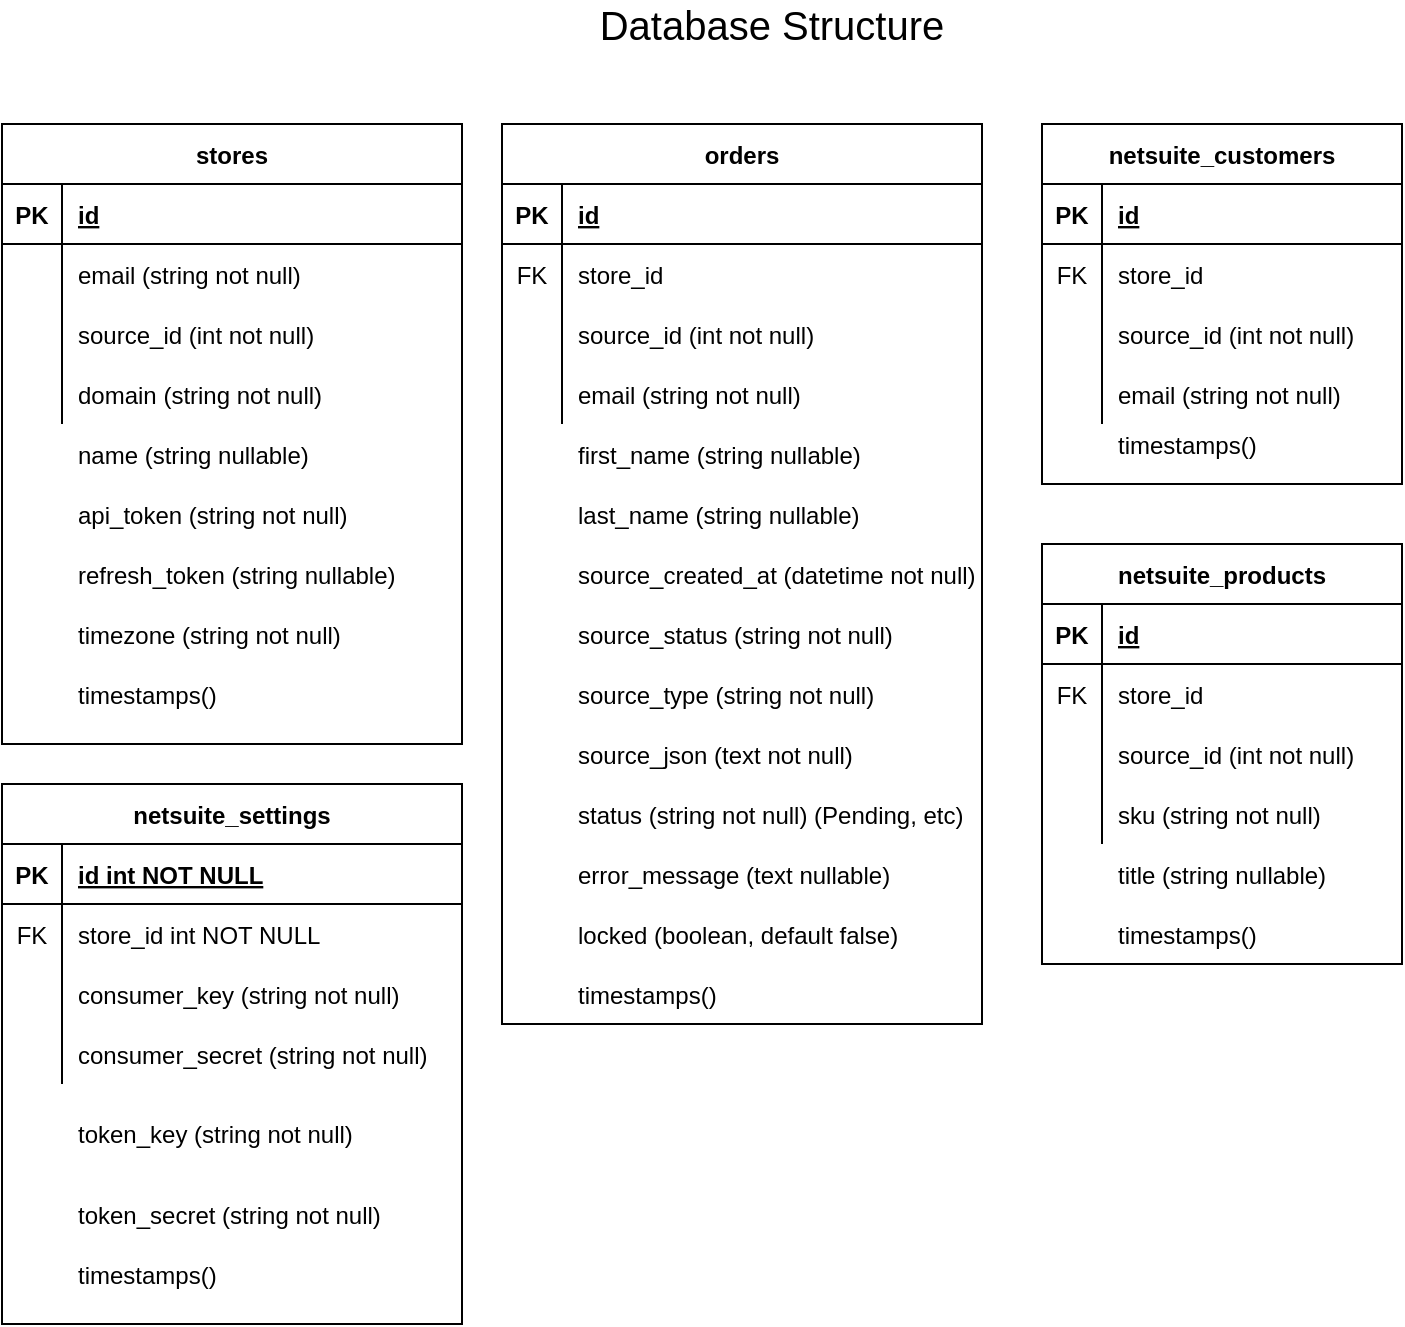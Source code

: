 <mxfile version="14.2.9" type="github">
  <diagram id="C5RBs43oDa-KdzZeNtuy" name="Page-1">
    <mxGraphModel dx="1248" dy="677" grid="1" gridSize="10" guides="1" tooltips="1" connect="1" arrows="1" fold="1" page="1" pageScale="1" pageWidth="827" pageHeight="1169" math="0" shadow="0">
      <root>
        <mxCell id="WIyWlLk6GJQsqaUBKTNV-0" />
        <mxCell id="WIyWlLk6GJQsqaUBKTNV-1" parent="WIyWlLk6GJQsqaUBKTNV-0" />
        <mxCell id="h7nihn6WO1isqRiPxD3q-4" value="stores" style="shape=table;startSize=30;container=1;collapsible=1;childLayout=tableLayout;fixedRows=1;rowLines=0;fontStyle=1;align=center;resizeLast=1;" vertex="1" parent="WIyWlLk6GJQsqaUBKTNV-1">
          <mxGeometry x="30" y="80" width="230" height="310" as="geometry" />
        </mxCell>
        <mxCell id="h7nihn6WO1isqRiPxD3q-5" value="" style="shape=partialRectangle;collapsible=0;dropTarget=0;pointerEvents=0;fillColor=none;top=0;left=0;bottom=1;right=0;points=[[0,0.5],[1,0.5]];portConstraint=eastwest;" vertex="1" parent="h7nihn6WO1isqRiPxD3q-4">
          <mxGeometry y="30" width="230" height="30" as="geometry" />
        </mxCell>
        <mxCell id="h7nihn6WO1isqRiPxD3q-6" value="PK" style="shape=partialRectangle;connectable=0;fillColor=none;top=0;left=0;bottom=0;right=0;fontStyle=1;overflow=hidden;" vertex="1" parent="h7nihn6WO1isqRiPxD3q-5">
          <mxGeometry width="30" height="30" as="geometry" />
        </mxCell>
        <mxCell id="h7nihn6WO1isqRiPxD3q-7" value="id" style="shape=partialRectangle;connectable=0;fillColor=none;top=0;left=0;bottom=0;right=0;align=left;spacingLeft=6;fontStyle=5;overflow=hidden;" vertex="1" parent="h7nihn6WO1isqRiPxD3q-5">
          <mxGeometry x="30" width="200" height="30" as="geometry" />
        </mxCell>
        <mxCell id="h7nihn6WO1isqRiPxD3q-8" value="" style="shape=partialRectangle;collapsible=0;dropTarget=0;pointerEvents=0;fillColor=none;top=0;left=0;bottom=0;right=0;points=[[0,0.5],[1,0.5]];portConstraint=eastwest;" vertex="1" parent="h7nihn6WO1isqRiPxD3q-4">
          <mxGeometry y="60" width="230" height="30" as="geometry" />
        </mxCell>
        <mxCell id="h7nihn6WO1isqRiPxD3q-9" value="" style="shape=partialRectangle;connectable=0;fillColor=none;top=0;left=0;bottom=0;right=0;editable=1;overflow=hidden;" vertex="1" parent="h7nihn6WO1isqRiPxD3q-8">
          <mxGeometry width="30" height="30" as="geometry" />
        </mxCell>
        <mxCell id="h7nihn6WO1isqRiPxD3q-10" value="email (string not null)" style="shape=partialRectangle;connectable=0;fillColor=none;top=0;left=0;bottom=0;right=0;align=left;spacingLeft=6;overflow=hidden;" vertex="1" parent="h7nihn6WO1isqRiPxD3q-8">
          <mxGeometry x="30" width="200" height="30" as="geometry" />
        </mxCell>
        <mxCell id="h7nihn6WO1isqRiPxD3q-11" value="" style="shape=partialRectangle;collapsible=0;dropTarget=0;pointerEvents=0;fillColor=none;top=0;left=0;bottom=0;right=0;points=[[0,0.5],[1,0.5]];portConstraint=eastwest;" vertex="1" parent="h7nihn6WO1isqRiPxD3q-4">
          <mxGeometry y="90" width="230" height="30" as="geometry" />
        </mxCell>
        <mxCell id="h7nihn6WO1isqRiPxD3q-12" value="" style="shape=partialRectangle;connectable=0;fillColor=none;top=0;left=0;bottom=0;right=0;editable=1;overflow=hidden;" vertex="1" parent="h7nihn6WO1isqRiPxD3q-11">
          <mxGeometry width="30" height="30" as="geometry" />
        </mxCell>
        <mxCell id="h7nihn6WO1isqRiPxD3q-13" value="source_id (int not null)" style="shape=partialRectangle;connectable=0;fillColor=none;top=0;left=0;bottom=0;right=0;align=left;spacingLeft=6;overflow=hidden;" vertex="1" parent="h7nihn6WO1isqRiPxD3q-11">
          <mxGeometry x="30" width="200" height="30" as="geometry" />
        </mxCell>
        <mxCell id="h7nihn6WO1isqRiPxD3q-14" value="" style="shape=partialRectangle;collapsible=0;dropTarget=0;pointerEvents=0;fillColor=none;top=0;left=0;bottom=0;right=0;points=[[0,0.5],[1,0.5]];portConstraint=eastwest;" vertex="1" parent="h7nihn6WO1isqRiPxD3q-4">
          <mxGeometry y="120" width="230" height="30" as="geometry" />
        </mxCell>
        <mxCell id="h7nihn6WO1isqRiPxD3q-15" value="" style="shape=partialRectangle;connectable=0;fillColor=none;top=0;left=0;bottom=0;right=0;editable=1;overflow=hidden;" vertex="1" parent="h7nihn6WO1isqRiPxD3q-14">
          <mxGeometry width="30" height="30" as="geometry" />
        </mxCell>
        <mxCell id="h7nihn6WO1isqRiPxD3q-16" value="domain (string not null)" style="shape=partialRectangle;connectable=0;fillColor=none;top=0;left=0;bottom=0;right=0;align=left;spacingLeft=6;overflow=hidden;" vertex="1" parent="h7nihn6WO1isqRiPxD3q-14">
          <mxGeometry x="30" width="200" height="30" as="geometry" />
        </mxCell>
        <mxCell id="h7nihn6WO1isqRiPxD3q-17" value="&lt;font style=&quot;font-size: 20px&quot;&gt;Database Structure&lt;/font&gt;" style="text;html=1;strokeColor=none;fillColor=none;align=center;verticalAlign=middle;whiteSpace=wrap;rounded=0;" vertex="1" parent="WIyWlLk6GJQsqaUBKTNV-1">
          <mxGeometry x="290" y="20" width="250" height="20" as="geometry" />
        </mxCell>
        <mxCell id="h7nihn6WO1isqRiPxD3q-18" value="name (string nullable)" style="shape=partialRectangle;connectable=0;fillColor=none;top=0;left=0;bottom=0;right=0;align=left;spacingLeft=6;overflow=hidden;" vertex="1" parent="WIyWlLk6GJQsqaUBKTNV-1">
          <mxGeometry x="60" y="230" width="180" height="30" as="geometry" />
        </mxCell>
        <mxCell id="h7nihn6WO1isqRiPxD3q-19" value="api_token (string not null)" style="shape=partialRectangle;connectable=0;fillColor=none;top=0;left=0;bottom=0;right=0;align=left;spacingLeft=6;overflow=hidden;" vertex="1" parent="WIyWlLk6GJQsqaUBKTNV-1">
          <mxGeometry x="60" y="260" width="180" height="30" as="geometry" />
        </mxCell>
        <mxCell id="h7nihn6WO1isqRiPxD3q-20" value="refresh_token (string nullable)" style="shape=partialRectangle;connectable=0;fillColor=none;top=0;left=0;bottom=0;right=0;align=left;spacingLeft=6;overflow=hidden;" vertex="1" parent="WIyWlLk6GJQsqaUBKTNV-1">
          <mxGeometry x="60" y="290" width="200" height="30" as="geometry" />
        </mxCell>
        <mxCell id="h7nihn6WO1isqRiPxD3q-21" value="timezone (string not null)" style="shape=partialRectangle;connectable=0;fillColor=none;top=0;left=0;bottom=0;right=0;align=left;spacingLeft=6;overflow=hidden;" vertex="1" parent="WIyWlLk6GJQsqaUBKTNV-1">
          <mxGeometry x="60" y="320" width="200" height="30" as="geometry" />
        </mxCell>
        <mxCell id="h7nihn6WO1isqRiPxD3q-22" value="timestamps()" style="shape=partialRectangle;connectable=0;fillColor=none;top=0;left=0;bottom=0;right=0;align=left;spacingLeft=6;overflow=hidden;" vertex="1" parent="WIyWlLk6GJQsqaUBKTNV-1">
          <mxGeometry x="60" y="350" width="200" height="30" as="geometry" />
        </mxCell>
        <mxCell id="h7nihn6WO1isqRiPxD3q-23" value="orders" style="shape=table;startSize=30;container=1;collapsible=1;childLayout=tableLayout;fixedRows=1;rowLines=0;fontStyle=1;align=center;resizeLast=1;" vertex="1" parent="WIyWlLk6GJQsqaUBKTNV-1">
          <mxGeometry x="280" y="80" width="240" height="450" as="geometry" />
        </mxCell>
        <mxCell id="h7nihn6WO1isqRiPxD3q-24" value="" style="shape=partialRectangle;collapsible=0;dropTarget=0;pointerEvents=0;fillColor=none;top=0;left=0;bottom=1;right=0;points=[[0,0.5],[1,0.5]];portConstraint=eastwest;" vertex="1" parent="h7nihn6WO1isqRiPxD3q-23">
          <mxGeometry y="30" width="240" height="30" as="geometry" />
        </mxCell>
        <mxCell id="h7nihn6WO1isqRiPxD3q-25" value="PK" style="shape=partialRectangle;connectable=0;fillColor=none;top=0;left=0;bottom=0;right=0;fontStyle=1;overflow=hidden;" vertex="1" parent="h7nihn6WO1isqRiPxD3q-24">
          <mxGeometry width="30" height="30" as="geometry" />
        </mxCell>
        <mxCell id="h7nihn6WO1isqRiPxD3q-26" value="id" style="shape=partialRectangle;connectable=0;fillColor=none;top=0;left=0;bottom=0;right=0;align=left;spacingLeft=6;fontStyle=5;overflow=hidden;" vertex="1" parent="h7nihn6WO1isqRiPxD3q-24">
          <mxGeometry x="30" width="210" height="30" as="geometry" />
        </mxCell>
        <mxCell id="h7nihn6WO1isqRiPxD3q-27" value="" style="shape=partialRectangle;collapsible=0;dropTarget=0;pointerEvents=0;fillColor=none;top=0;left=0;bottom=0;right=0;points=[[0,0.5],[1,0.5]];portConstraint=eastwest;" vertex="1" parent="h7nihn6WO1isqRiPxD3q-23">
          <mxGeometry y="60" width="240" height="30" as="geometry" />
        </mxCell>
        <mxCell id="h7nihn6WO1isqRiPxD3q-28" value="FK" style="shape=partialRectangle;connectable=0;fillColor=none;top=0;left=0;bottom=0;right=0;editable=1;overflow=hidden;" vertex="1" parent="h7nihn6WO1isqRiPxD3q-27">
          <mxGeometry width="30" height="30" as="geometry" />
        </mxCell>
        <mxCell id="h7nihn6WO1isqRiPxD3q-29" value="store_id" style="shape=partialRectangle;connectable=0;fillColor=none;top=0;left=0;bottom=0;right=0;align=left;spacingLeft=6;overflow=hidden;" vertex="1" parent="h7nihn6WO1isqRiPxD3q-27">
          <mxGeometry x="30" width="210" height="30" as="geometry" />
        </mxCell>
        <mxCell id="h7nihn6WO1isqRiPxD3q-30" value="" style="shape=partialRectangle;collapsible=0;dropTarget=0;pointerEvents=0;fillColor=none;top=0;left=0;bottom=0;right=0;points=[[0,0.5],[1,0.5]];portConstraint=eastwest;" vertex="1" parent="h7nihn6WO1isqRiPxD3q-23">
          <mxGeometry y="90" width="240" height="30" as="geometry" />
        </mxCell>
        <mxCell id="h7nihn6WO1isqRiPxD3q-31" value="" style="shape=partialRectangle;connectable=0;fillColor=none;top=0;left=0;bottom=0;right=0;editable=1;overflow=hidden;" vertex="1" parent="h7nihn6WO1isqRiPxD3q-30">
          <mxGeometry width="30" height="30" as="geometry" />
        </mxCell>
        <mxCell id="h7nihn6WO1isqRiPxD3q-32" value="source_id (int not null)" style="shape=partialRectangle;connectable=0;fillColor=none;top=0;left=0;bottom=0;right=0;align=left;spacingLeft=6;overflow=hidden;" vertex="1" parent="h7nihn6WO1isqRiPxD3q-30">
          <mxGeometry x="30" width="210" height="30" as="geometry" />
        </mxCell>
        <mxCell id="h7nihn6WO1isqRiPxD3q-33" value="" style="shape=partialRectangle;collapsible=0;dropTarget=0;pointerEvents=0;fillColor=none;top=0;left=0;bottom=0;right=0;points=[[0,0.5],[1,0.5]];portConstraint=eastwest;" vertex="1" parent="h7nihn6WO1isqRiPxD3q-23">
          <mxGeometry y="120" width="240" height="30" as="geometry" />
        </mxCell>
        <mxCell id="h7nihn6WO1isqRiPxD3q-34" value="" style="shape=partialRectangle;connectable=0;fillColor=none;top=0;left=0;bottom=0;right=0;editable=1;overflow=hidden;" vertex="1" parent="h7nihn6WO1isqRiPxD3q-33">
          <mxGeometry width="30" height="30" as="geometry" />
        </mxCell>
        <mxCell id="h7nihn6WO1isqRiPxD3q-35" value="email (string not null)" style="shape=partialRectangle;connectable=0;fillColor=none;top=0;left=0;bottom=0;right=0;align=left;spacingLeft=6;overflow=hidden;" vertex="1" parent="h7nihn6WO1isqRiPxD3q-33">
          <mxGeometry x="30" width="210" height="30" as="geometry" />
        </mxCell>
        <mxCell id="h7nihn6WO1isqRiPxD3q-46" value="first_name (string nullable)" style="shape=partialRectangle;connectable=0;fillColor=none;top=0;left=0;bottom=0;right=0;align=left;spacingLeft=6;overflow=hidden;" vertex="1" parent="WIyWlLk6GJQsqaUBKTNV-1">
          <mxGeometry x="310" y="230" width="210" height="30" as="geometry" />
        </mxCell>
        <mxCell id="h7nihn6WO1isqRiPxD3q-47" value="last_name (string nullable)" style="shape=partialRectangle;connectable=0;fillColor=none;top=0;left=0;bottom=0;right=0;align=left;spacingLeft=6;overflow=hidden;" vertex="1" parent="WIyWlLk6GJQsqaUBKTNV-1">
          <mxGeometry x="310" y="260" width="210" height="30" as="geometry" />
        </mxCell>
        <mxCell id="h7nihn6WO1isqRiPxD3q-48" value="source_created_at (datetime not null)" style="shape=partialRectangle;connectable=0;fillColor=none;top=0;left=0;bottom=0;right=0;align=left;spacingLeft=6;overflow=hidden;" vertex="1" parent="WIyWlLk6GJQsqaUBKTNV-1">
          <mxGeometry x="310" y="290" width="210" height="30" as="geometry" />
        </mxCell>
        <mxCell id="h7nihn6WO1isqRiPxD3q-49" value="source_type (string not null)" style="shape=partialRectangle;connectable=0;fillColor=none;top=0;left=0;bottom=0;right=0;align=left;spacingLeft=6;overflow=hidden;" vertex="1" parent="WIyWlLk6GJQsqaUBKTNV-1">
          <mxGeometry x="310" y="350" width="210" height="30" as="geometry" />
        </mxCell>
        <mxCell id="h7nihn6WO1isqRiPxD3q-50" value="source_json (text not null)" style="shape=partialRectangle;connectable=0;fillColor=none;top=0;left=0;bottom=0;right=0;align=left;spacingLeft=6;overflow=hidden;" vertex="1" parent="WIyWlLk6GJQsqaUBKTNV-1">
          <mxGeometry x="310" y="380" width="210" height="30" as="geometry" />
        </mxCell>
        <mxCell id="h7nihn6WO1isqRiPxD3q-51" value="status (string not null) (Pending, etc)" style="shape=partialRectangle;connectable=0;fillColor=none;top=0;left=0;bottom=0;right=0;align=left;spacingLeft=6;overflow=hidden;" vertex="1" parent="WIyWlLk6GJQsqaUBKTNV-1">
          <mxGeometry x="310" y="410" width="210" height="30" as="geometry" />
        </mxCell>
        <mxCell id="h7nihn6WO1isqRiPxD3q-53" value="error_message (text nullable)" style="shape=partialRectangle;connectable=0;fillColor=none;top=0;left=0;bottom=0;right=0;align=left;spacingLeft=6;overflow=hidden;" vertex="1" parent="WIyWlLk6GJQsqaUBKTNV-1">
          <mxGeometry x="310" y="440" width="210" height="30" as="geometry" />
        </mxCell>
        <mxCell id="h7nihn6WO1isqRiPxD3q-54" value="locked (boolean, default false)" style="shape=partialRectangle;connectable=0;fillColor=none;top=0;left=0;bottom=0;right=0;align=left;spacingLeft=6;overflow=hidden;" vertex="1" parent="WIyWlLk6GJQsqaUBKTNV-1">
          <mxGeometry x="310" y="470" width="210" height="30" as="geometry" />
        </mxCell>
        <mxCell id="h7nihn6WO1isqRiPxD3q-55" value="netsuite_customers" style="shape=table;startSize=30;container=1;collapsible=1;childLayout=tableLayout;fixedRows=1;rowLines=0;fontStyle=1;align=center;resizeLast=1;" vertex="1" parent="WIyWlLk6GJQsqaUBKTNV-1">
          <mxGeometry x="550" y="80" width="180" height="180" as="geometry" />
        </mxCell>
        <mxCell id="h7nihn6WO1isqRiPxD3q-56" value="" style="shape=partialRectangle;collapsible=0;dropTarget=0;pointerEvents=0;fillColor=none;top=0;left=0;bottom=1;right=0;points=[[0,0.5],[1,0.5]];portConstraint=eastwest;" vertex="1" parent="h7nihn6WO1isqRiPxD3q-55">
          <mxGeometry y="30" width="180" height="30" as="geometry" />
        </mxCell>
        <mxCell id="h7nihn6WO1isqRiPxD3q-57" value="PK" style="shape=partialRectangle;connectable=0;fillColor=none;top=0;left=0;bottom=0;right=0;fontStyle=1;overflow=hidden;" vertex="1" parent="h7nihn6WO1isqRiPxD3q-56">
          <mxGeometry width="30" height="30" as="geometry" />
        </mxCell>
        <mxCell id="h7nihn6WO1isqRiPxD3q-58" value="id" style="shape=partialRectangle;connectable=0;fillColor=none;top=0;left=0;bottom=0;right=0;align=left;spacingLeft=6;fontStyle=5;overflow=hidden;" vertex="1" parent="h7nihn6WO1isqRiPxD3q-56">
          <mxGeometry x="30" width="150" height="30" as="geometry" />
        </mxCell>
        <mxCell id="h7nihn6WO1isqRiPxD3q-59" value="" style="shape=partialRectangle;collapsible=0;dropTarget=0;pointerEvents=0;fillColor=none;top=0;left=0;bottom=0;right=0;points=[[0,0.5],[1,0.5]];portConstraint=eastwest;" vertex="1" parent="h7nihn6WO1isqRiPxD3q-55">
          <mxGeometry y="60" width="180" height="30" as="geometry" />
        </mxCell>
        <mxCell id="h7nihn6WO1isqRiPxD3q-60" value="FK" style="shape=partialRectangle;connectable=0;fillColor=none;top=0;left=0;bottom=0;right=0;editable=1;overflow=hidden;" vertex="1" parent="h7nihn6WO1isqRiPxD3q-59">
          <mxGeometry width="30" height="30" as="geometry" />
        </mxCell>
        <mxCell id="h7nihn6WO1isqRiPxD3q-61" value="store_id" style="shape=partialRectangle;connectable=0;fillColor=none;top=0;left=0;bottom=0;right=0;align=left;spacingLeft=6;overflow=hidden;" vertex="1" parent="h7nihn6WO1isqRiPxD3q-59">
          <mxGeometry x="30" width="150" height="30" as="geometry" />
        </mxCell>
        <mxCell id="h7nihn6WO1isqRiPxD3q-62" value="" style="shape=partialRectangle;collapsible=0;dropTarget=0;pointerEvents=0;fillColor=none;top=0;left=0;bottom=0;right=0;points=[[0,0.5],[1,0.5]];portConstraint=eastwest;" vertex="1" parent="h7nihn6WO1isqRiPxD3q-55">
          <mxGeometry y="90" width="180" height="30" as="geometry" />
        </mxCell>
        <mxCell id="h7nihn6WO1isqRiPxD3q-63" value="" style="shape=partialRectangle;connectable=0;fillColor=none;top=0;left=0;bottom=0;right=0;editable=1;overflow=hidden;" vertex="1" parent="h7nihn6WO1isqRiPxD3q-62">
          <mxGeometry width="30" height="30" as="geometry" />
        </mxCell>
        <mxCell id="h7nihn6WO1isqRiPxD3q-64" value="source_id (int not null)" style="shape=partialRectangle;connectable=0;fillColor=none;top=0;left=0;bottom=0;right=0;align=left;spacingLeft=6;overflow=hidden;" vertex="1" parent="h7nihn6WO1isqRiPxD3q-62">
          <mxGeometry x="30" width="150" height="30" as="geometry" />
        </mxCell>
        <mxCell id="h7nihn6WO1isqRiPxD3q-65" value="" style="shape=partialRectangle;collapsible=0;dropTarget=0;pointerEvents=0;fillColor=none;top=0;left=0;bottom=0;right=0;points=[[0,0.5],[1,0.5]];portConstraint=eastwest;" vertex="1" parent="h7nihn6WO1isqRiPxD3q-55">
          <mxGeometry y="120" width="180" height="30" as="geometry" />
        </mxCell>
        <mxCell id="h7nihn6WO1isqRiPxD3q-66" value="" style="shape=partialRectangle;connectable=0;fillColor=none;top=0;left=0;bottom=0;right=0;editable=1;overflow=hidden;" vertex="1" parent="h7nihn6WO1isqRiPxD3q-65">
          <mxGeometry width="30" height="30" as="geometry" />
        </mxCell>
        <mxCell id="h7nihn6WO1isqRiPxD3q-67" value="email (string not null)" style="shape=partialRectangle;connectable=0;fillColor=none;top=0;left=0;bottom=0;right=0;align=left;spacingLeft=6;overflow=hidden;" vertex="1" parent="h7nihn6WO1isqRiPxD3q-65">
          <mxGeometry x="30" width="150" height="30" as="geometry" />
        </mxCell>
        <mxCell id="h7nihn6WO1isqRiPxD3q-72" value="" style="shape=partialRectangle;collapsible=0;dropTarget=0;pointerEvents=0;fillColor=none;top=0;left=0;bottom=0;right=0;points=[[0,0.5],[1,0.5]];portConstraint=eastwest;" vertex="1" parent="WIyWlLk6GJQsqaUBKTNV-1">
          <mxGeometry x="550" y="225" width="180" height="30" as="geometry" />
        </mxCell>
        <mxCell id="h7nihn6WO1isqRiPxD3q-73" value="" style="shape=partialRectangle;connectable=0;fillColor=none;top=0;left=0;bottom=0;right=0;editable=1;overflow=hidden;" vertex="1" parent="h7nihn6WO1isqRiPxD3q-72">
          <mxGeometry width="30" height="30" as="geometry" />
        </mxCell>
        <mxCell id="h7nihn6WO1isqRiPxD3q-74" value="timestamps()" style="shape=partialRectangle;connectable=0;fillColor=none;top=0;left=0;bottom=0;right=0;align=left;spacingLeft=6;overflow=hidden;" vertex="1" parent="h7nihn6WO1isqRiPxD3q-72">
          <mxGeometry x="30" width="150" height="30" as="geometry" />
        </mxCell>
        <mxCell id="h7nihn6WO1isqRiPxD3q-75" value="source_status (string not null)" style="shape=partialRectangle;connectable=0;fillColor=none;top=0;left=0;bottom=0;right=0;align=left;spacingLeft=6;overflow=hidden;" vertex="1" parent="WIyWlLk6GJQsqaUBKTNV-1">
          <mxGeometry x="310" y="320" width="210" height="30" as="geometry" />
        </mxCell>
        <mxCell id="h7nihn6WO1isqRiPxD3q-76" value="netsuite_products" style="shape=table;startSize=30;container=1;collapsible=1;childLayout=tableLayout;fixedRows=1;rowLines=0;fontStyle=1;align=center;resizeLast=1;" vertex="1" parent="WIyWlLk6GJQsqaUBKTNV-1">
          <mxGeometry x="550" y="290" width="180" height="210" as="geometry" />
        </mxCell>
        <mxCell id="h7nihn6WO1isqRiPxD3q-77" value="" style="shape=partialRectangle;collapsible=0;dropTarget=0;pointerEvents=0;fillColor=none;top=0;left=0;bottom=1;right=0;points=[[0,0.5],[1,0.5]];portConstraint=eastwest;" vertex="1" parent="h7nihn6WO1isqRiPxD3q-76">
          <mxGeometry y="30" width="180" height="30" as="geometry" />
        </mxCell>
        <mxCell id="h7nihn6WO1isqRiPxD3q-78" value="PK" style="shape=partialRectangle;connectable=0;fillColor=none;top=0;left=0;bottom=0;right=0;fontStyle=1;overflow=hidden;" vertex="1" parent="h7nihn6WO1isqRiPxD3q-77">
          <mxGeometry width="30" height="30" as="geometry" />
        </mxCell>
        <mxCell id="h7nihn6WO1isqRiPxD3q-79" value="id" style="shape=partialRectangle;connectable=0;fillColor=none;top=0;left=0;bottom=0;right=0;align=left;spacingLeft=6;fontStyle=5;overflow=hidden;" vertex="1" parent="h7nihn6WO1isqRiPxD3q-77">
          <mxGeometry x="30" width="150" height="30" as="geometry" />
        </mxCell>
        <mxCell id="h7nihn6WO1isqRiPxD3q-80" value="" style="shape=partialRectangle;collapsible=0;dropTarget=0;pointerEvents=0;fillColor=none;top=0;left=0;bottom=0;right=0;points=[[0,0.5],[1,0.5]];portConstraint=eastwest;" vertex="1" parent="h7nihn6WO1isqRiPxD3q-76">
          <mxGeometry y="60" width="180" height="30" as="geometry" />
        </mxCell>
        <mxCell id="h7nihn6WO1isqRiPxD3q-81" value="FK" style="shape=partialRectangle;connectable=0;fillColor=none;top=0;left=0;bottom=0;right=0;editable=1;overflow=hidden;" vertex="1" parent="h7nihn6WO1isqRiPxD3q-80">
          <mxGeometry width="30" height="30" as="geometry" />
        </mxCell>
        <mxCell id="h7nihn6WO1isqRiPxD3q-82" value="store_id" style="shape=partialRectangle;connectable=0;fillColor=none;top=0;left=0;bottom=0;right=0;align=left;spacingLeft=6;overflow=hidden;" vertex="1" parent="h7nihn6WO1isqRiPxD3q-80">
          <mxGeometry x="30" width="150" height="30" as="geometry" />
        </mxCell>
        <mxCell id="h7nihn6WO1isqRiPxD3q-83" value="" style="shape=partialRectangle;collapsible=0;dropTarget=0;pointerEvents=0;fillColor=none;top=0;left=0;bottom=0;right=0;points=[[0,0.5],[1,0.5]];portConstraint=eastwest;" vertex="1" parent="h7nihn6WO1isqRiPxD3q-76">
          <mxGeometry y="90" width="180" height="30" as="geometry" />
        </mxCell>
        <mxCell id="h7nihn6WO1isqRiPxD3q-84" value="" style="shape=partialRectangle;connectable=0;fillColor=none;top=0;left=0;bottom=0;right=0;editable=1;overflow=hidden;" vertex="1" parent="h7nihn6WO1isqRiPxD3q-83">
          <mxGeometry width="30" height="30" as="geometry" />
        </mxCell>
        <mxCell id="h7nihn6WO1isqRiPxD3q-85" value="source_id (int not null)" style="shape=partialRectangle;connectable=0;fillColor=none;top=0;left=0;bottom=0;right=0;align=left;spacingLeft=6;overflow=hidden;" vertex="1" parent="h7nihn6WO1isqRiPxD3q-83">
          <mxGeometry x="30" width="150" height="30" as="geometry" />
        </mxCell>
        <mxCell id="h7nihn6WO1isqRiPxD3q-86" value="" style="shape=partialRectangle;collapsible=0;dropTarget=0;pointerEvents=0;fillColor=none;top=0;left=0;bottom=0;right=0;points=[[0,0.5],[1,0.5]];portConstraint=eastwest;" vertex="1" parent="h7nihn6WO1isqRiPxD3q-76">
          <mxGeometry y="120" width="180" height="30" as="geometry" />
        </mxCell>
        <mxCell id="h7nihn6WO1isqRiPxD3q-87" value="&#xa;&#xa;&lt;div style=&quot;color: rgb(224, 224, 224); background-color: rgb(30, 35, 36); font-family: consolas, &amp;quot;courier new&amp;quot;, monospace; font-weight: normal; font-size: 16px; line-height: 22px;&quot;&gt;&lt;div&gt;&lt;span style=&quot;color: #e0ba7d&quot;&gt;parseInt&lt;/span&gt;&lt;span style=&quot;color: #ccd2be&quot;&gt;(&lt;/span&gt;&lt;span style=&quot;color: #aec199&quot;&gt;subscriptionPlan&lt;/span&gt;&lt;span style=&quot;color: #ccd2be&quot;&gt;.&lt;/span&gt;&lt;span style=&quot;color: #be9296&quot;&gt;transaction_fee_fixed&lt;/span&gt;&lt;span style=&quot;color: #ccd2be&quot;&gt;)&lt;/span&gt;&lt;span style=&quot;color: #e1e2de&quot;&gt;&amp;nbsp;&lt;/span&gt;&lt;span style=&quot;color: #b4b4b4&quot;&gt;&amp;gt;&lt;/span&gt;&lt;span style=&quot;color: #e1e2de&quot;&gt;&amp;nbsp;&lt;/span&gt;&lt;span style=&quot;color: #b081b9&quot;&gt;0&lt;/span&gt;&lt;/div&gt;&lt;div&gt;&lt;span style=&quot;color: #e1e2de&quot;&gt;&amp;nbsp;&amp;nbsp;&amp;nbsp;&amp;nbsp;&amp;nbsp;&amp;nbsp;&amp;nbsp;&amp;nbsp;&amp;nbsp;&amp;nbsp;&amp;nbsp;&amp;nbsp;&amp;nbsp;&amp;nbsp;&amp;nbsp;&amp;nbsp;&amp;nbsp;&amp;nbsp;&amp;nbsp;&amp;nbsp;&amp;nbsp;&amp;nbsp;&amp;nbsp;&amp;nbsp;&amp;nbsp;&amp;nbsp;&lt;/span&gt;&lt;span style=&quot;color: #ccd2be&quot;&gt;?&lt;/span&gt;&lt;span style=&quot;color: #e1e2de&quot;&gt;&amp;nbsp;&lt;/span&gt;&lt;span style=&quot;color: #da7979&quot;&gt;`&lt;/span&gt;&lt;span style=&quot;color: #8caec1&quot;&gt;$&lt;/span&gt;&lt;span style=&quot;color: #b4ce84&quot;&gt;${&lt;/span&gt;&lt;span style=&quot;color: #aec199&quot;&gt;subscriptionPlan&lt;/span&gt;&lt;span style=&quot;color: #ccd2be&quot;&gt;.&lt;/span&gt;&lt;span style=&quot;color: #be9296&quot;&gt;transaction_fee_fixed&lt;/span&gt;&lt;span style=&quot;color: #b4ce84&quot;&gt;}&lt;/span&gt;&lt;span style=&quot;color: #da7979&quot;&gt;`&lt;/span&gt;&lt;/div&gt;&lt;div&gt;&lt;span style=&quot;color: #e1e2de&quot;&gt;&amp;nbsp;&amp;nbsp;&amp;nbsp;&amp;nbsp;&amp;nbsp;&amp;nbsp;&amp;nbsp;&amp;nbsp;&amp;nbsp;&amp;nbsp;&amp;nbsp;&amp;nbsp;&amp;nbsp;&amp;nbsp;&amp;nbsp;&amp;nbsp;&amp;nbsp;&amp;nbsp;&amp;nbsp;&amp;nbsp;&amp;nbsp;&amp;nbsp;&amp;nbsp;&amp;nbsp;&amp;nbsp;&amp;nbsp;&lt;/span&gt;&lt;span style=&quot;color: #ccd2be&quot;&gt;:&lt;/span&gt;&lt;span style=&quot;color: #e1e2de&quot;&gt;&amp;nbsp;&lt;/span&gt;&lt;span style=&quot;color: #da7979&quot;&gt;`&lt;/span&gt;&lt;span style=&quot;color: #b4ce84&quot;&gt;${&lt;/span&gt;&lt;span style=&quot;color: #aec199&quot;&gt;subscriptionPlan&lt;/span&gt;&lt;span style=&quot;color: #ccd2be&quot;&gt;.&lt;/span&gt;&lt;span style=&quot;color: #be9296&quot;&gt;transaction_fee_fixed&lt;/span&gt;&lt;span style=&quot;color: #b4ce84&quot;&gt;}&lt;/span&gt;&lt;span style=&quot;color: #8caec1&quot;&gt;¢&lt;/span&gt;&lt;span style=&quot;color: #da7979&quot;&gt;`&lt;/span&gt;&lt;/div&gt;&lt;/div&gt;&#xa;&#xa;" style="shape=partialRectangle;connectable=0;fillColor=none;top=0;left=0;bottom=0;right=0;editable=1;overflow=hidden;" vertex="1" parent="h7nihn6WO1isqRiPxD3q-86">
          <mxGeometry width="30" height="30" as="geometry" />
        </mxCell>
        <mxCell id="h7nihn6WO1isqRiPxD3q-88" value="sku (string not null)" style="shape=partialRectangle;connectable=0;fillColor=none;top=0;left=0;bottom=0;right=0;align=left;spacingLeft=6;overflow=hidden;" vertex="1" parent="h7nihn6WO1isqRiPxD3q-86">
          <mxGeometry x="30" width="150" height="30" as="geometry" />
        </mxCell>
        <mxCell id="h7nihn6WO1isqRiPxD3q-90" value="" style="shape=partialRectangle;collapsible=0;dropTarget=0;pointerEvents=0;fillColor=none;top=0;left=0;bottom=0;right=0;points=[[0,0.5],[1,0.5]];portConstraint=eastwest;" vertex="1" parent="WIyWlLk6GJQsqaUBKTNV-1">
          <mxGeometry x="550" y="440" width="180" height="30" as="geometry" />
        </mxCell>
        <mxCell id="h7nihn6WO1isqRiPxD3q-91" value="&#xa;&#xa;&lt;div style=&quot;color: rgb(224, 224, 224); background-color: rgb(30, 35, 36); font-family: consolas, &amp;quot;courier new&amp;quot;, monospace; font-weight: normal; font-size: 16px; line-height: 22px;&quot;&gt;&lt;div&gt;&lt;span style=&quot;color: #e0ba7d&quot;&gt;parseInt&lt;/span&gt;&lt;span style=&quot;color: #ccd2be&quot;&gt;(&lt;/span&gt;&lt;span style=&quot;color: #aec199&quot;&gt;subscriptionPlan&lt;/span&gt;&lt;span style=&quot;color: #ccd2be&quot;&gt;.&lt;/span&gt;&lt;span style=&quot;color: #be9296&quot;&gt;transaction_fee_fixed&lt;/span&gt;&lt;span style=&quot;color: #ccd2be&quot;&gt;)&lt;/span&gt;&lt;span style=&quot;color: #e1e2de&quot;&gt;&amp;nbsp;&lt;/span&gt;&lt;span style=&quot;color: #b4b4b4&quot;&gt;&amp;gt;&lt;/span&gt;&lt;span style=&quot;color: #e1e2de&quot;&gt;&amp;nbsp;&lt;/span&gt;&lt;span style=&quot;color: #b081b9&quot;&gt;0&lt;/span&gt;&lt;/div&gt;&lt;div&gt;&lt;span style=&quot;color: #e1e2de&quot;&gt;&amp;nbsp;&amp;nbsp;&amp;nbsp;&amp;nbsp;&amp;nbsp;&amp;nbsp;&amp;nbsp;&amp;nbsp;&amp;nbsp;&amp;nbsp;&amp;nbsp;&amp;nbsp;&amp;nbsp;&amp;nbsp;&amp;nbsp;&amp;nbsp;&amp;nbsp;&amp;nbsp;&amp;nbsp;&amp;nbsp;&amp;nbsp;&amp;nbsp;&amp;nbsp;&amp;nbsp;&amp;nbsp;&amp;nbsp;&lt;/span&gt;&lt;span style=&quot;color: #ccd2be&quot;&gt;?&lt;/span&gt;&lt;span style=&quot;color: #e1e2de&quot;&gt;&amp;nbsp;&lt;/span&gt;&lt;span style=&quot;color: #da7979&quot;&gt;`&lt;/span&gt;&lt;span style=&quot;color: #8caec1&quot;&gt;$&lt;/span&gt;&lt;span style=&quot;color: #b4ce84&quot;&gt;${&lt;/span&gt;&lt;span style=&quot;color: #aec199&quot;&gt;subscriptionPlan&lt;/span&gt;&lt;span style=&quot;color: #ccd2be&quot;&gt;.&lt;/span&gt;&lt;span style=&quot;color: #be9296&quot;&gt;transaction_fee_fixed&lt;/span&gt;&lt;span style=&quot;color: #b4ce84&quot;&gt;}&lt;/span&gt;&lt;span style=&quot;color: #da7979&quot;&gt;`&lt;/span&gt;&lt;/div&gt;&lt;div&gt;&lt;span style=&quot;color: #e1e2de&quot;&gt;&amp;nbsp;&amp;nbsp;&amp;nbsp;&amp;nbsp;&amp;nbsp;&amp;nbsp;&amp;nbsp;&amp;nbsp;&amp;nbsp;&amp;nbsp;&amp;nbsp;&amp;nbsp;&amp;nbsp;&amp;nbsp;&amp;nbsp;&amp;nbsp;&amp;nbsp;&amp;nbsp;&amp;nbsp;&amp;nbsp;&amp;nbsp;&amp;nbsp;&amp;nbsp;&amp;nbsp;&amp;nbsp;&amp;nbsp;&lt;/span&gt;&lt;span style=&quot;color: #ccd2be&quot;&gt;:&lt;/span&gt;&lt;span style=&quot;color: #e1e2de&quot;&gt;&amp;nbsp;&lt;/span&gt;&lt;span style=&quot;color: #da7979&quot;&gt;`&lt;/span&gt;&lt;span style=&quot;color: #b4ce84&quot;&gt;${&lt;/span&gt;&lt;span style=&quot;color: #aec199&quot;&gt;subscriptionPlan&lt;/span&gt;&lt;span style=&quot;color: #ccd2be&quot;&gt;.&lt;/span&gt;&lt;span style=&quot;color: #be9296&quot;&gt;transaction_fee_fixed&lt;/span&gt;&lt;span style=&quot;color: #b4ce84&quot;&gt;}&lt;/span&gt;&lt;span style=&quot;color: #8caec1&quot;&gt;¢&lt;/span&gt;&lt;span style=&quot;color: #da7979&quot;&gt;`&lt;/span&gt;&lt;/div&gt;&lt;/div&gt;&#xa;&#xa;" style="shape=partialRectangle;connectable=0;fillColor=none;top=0;left=0;bottom=0;right=0;editable=1;overflow=hidden;" vertex="1" parent="h7nihn6WO1isqRiPxD3q-90">
          <mxGeometry width="30" height="30" as="geometry" />
        </mxCell>
        <mxCell id="h7nihn6WO1isqRiPxD3q-92" value="title (string nullable)" style="shape=partialRectangle;connectable=0;fillColor=none;top=0;left=0;bottom=0;right=0;align=left;spacingLeft=6;overflow=hidden;" vertex="1" parent="h7nihn6WO1isqRiPxD3q-90">
          <mxGeometry x="30" width="150" height="30" as="geometry" />
        </mxCell>
        <mxCell id="h7nihn6WO1isqRiPxD3q-93" value="" style="shape=partialRectangle;collapsible=0;dropTarget=0;pointerEvents=0;fillColor=none;top=0;left=0;bottom=0;right=0;points=[[0,0.5],[1,0.5]];portConstraint=eastwest;" vertex="1" parent="WIyWlLk6GJQsqaUBKTNV-1">
          <mxGeometry x="550" y="470" width="180" height="30" as="geometry" />
        </mxCell>
        <mxCell id="h7nihn6WO1isqRiPxD3q-94" value="&#xa;&#xa;&lt;div style=&quot;color: rgb(224, 224, 224); background-color: rgb(30, 35, 36); font-family: consolas, &amp;quot;courier new&amp;quot;, monospace; font-weight: normal; font-size: 16px; line-height: 22px;&quot;&gt;&lt;div&gt;&lt;span style=&quot;color: #e0ba7d&quot;&gt;parseInt&lt;/span&gt;&lt;span style=&quot;color: #ccd2be&quot;&gt;(&lt;/span&gt;&lt;span style=&quot;color: #aec199&quot;&gt;subscriptionPlan&lt;/span&gt;&lt;span style=&quot;color: #ccd2be&quot;&gt;.&lt;/span&gt;&lt;span style=&quot;color: #be9296&quot;&gt;transaction_fee_fixed&lt;/span&gt;&lt;span style=&quot;color: #ccd2be&quot;&gt;)&lt;/span&gt;&lt;span style=&quot;color: #e1e2de&quot;&gt;&amp;nbsp;&lt;/span&gt;&lt;span style=&quot;color: #b4b4b4&quot;&gt;&amp;gt;&lt;/span&gt;&lt;span style=&quot;color: #e1e2de&quot;&gt;&amp;nbsp;&lt;/span&gt;&lt;span style=&quot;color: #b081b9&quot;&gt;0&lt;/span&gt;&lt;/div&gt;&lt;div&gt;&lt;span style=&quot;color: #e1e2de&quot;&gt;&amp;nbsp;&amp;nbsp;&amp;nbsp;&amp;nbsp;&amp;nbsp;&amp;nbsp;&amp;nbsp;&amp;nbsp;&amp;nbsp;&amp;nbsp;&amp;nbsp;&amp;nbsp;&amp;nbsp;&amp;nbsp;&amp;nbsp;&amp;nbsp;&amp;nbsp;&amp;nbsp;&amp;nbsp;&amp;nbsp;&amp;nbsp;&amp;nbsp;&amp;nbsp;&amp;nbsp;&amp;nbsp;&amp;nbsp;&lt;/span&gt;&lt;span style=&quot;color: #ccd2be&quot;&gt;?&lt;/span&gt;&lt;span style=&quot;color: #e1e2de&quot;&gt;&amp;nbsp;&lt;/span&gt;&lt;span style=&quot;color: #da7979&quot;&gt;`&lt;/span&gt;&lt;span style=&quot;color: #8caec1&quot;&gt;$&lt;/span&gt;&lt;span style=&quot;color: #b4ce84&quot;&gt;${&lt;/span&gt;&lt;span style=&quot;color: #aec199&quot;&gt;subscriptionPlan&lt;/span&gt;&lt;span style=&quot;color: #ccd2be&quot;&gt;.&lt;/span&gt;&lt;span style=&quot;color: #be9296&quot;&gt;transaction_fee_fixed&lt;/span&gt;&lt;span style=&quot;color: #b4ce84&quot;&gt;}&lt;/span&gt;&lt;span style=&quot;color: #da7979&quot;&gt;`&lt;/span&gt;&lt;/div&gt;&lt;div&gt;&lt;span style=&quot;color: #e1e2de&quot;&gt;&amp;nbsp;&amp;nbsp;&amp;nbsp;&amp;nbsp;&amp;nbsp;&amp;nbsp;&amp;nbsp;&amp;nbsp;&amp;nbsp;&amp;nbsp;&amp;nbsp;&amp;nbsp;&amp;nbsp;&amp;nbsp;&amp;nbsp;&amp;nbsp;&amp;nbsp;&amp;nbsp;&amp;nbsp;&amp;nbsp;&amp;nbsp;&amp;nbsp;&amp;nbsp;&amp;nbsp;&amp;nbsp;&amp;nbsp;&lt;/span&gt;&lt;span style=&quot;color: #ccd2be&quot;&gt;:&lt;/span&gt;&lt;span style=&quot;color: #e1e2de&quot;&gt;&amp;nbsp;&lt;/span&gt;&lt;span style=&quot;color: #da7979&quot;&gt;`&lt;/span&gt;&lt;span style=&quot;color: #b4ce84&quot;&gt;${&lt;/span&gt;&lt;span style=&quot;color: #aec199&quot;&gt;subscriptionPlan&lt;/span&gt;&lt;span style=&quot;color: #ccd2be&quot;&gt;.&lt;/span&gt;&lt;span style=&quot;color: #be9296&quot;&gt;transaction_fee_fixed&lt;/span&gt;&lt;span style=&quot;color: #b4ce84&quot;&gt;}&lt;/span&gt;&lt;span style=&quot;color: #8caec1&quot;&gt;¢&lt;/span&gt;&lt;span style=&quot;color: #da7979&quot;&gt;`&lt;/span&gt;&lt;/div&gt;&lt;/div&gt;&#xa;&#xa;" style="shape=partialRectangle;connectable=0;fillColor=none;top=0;left=0;bottom=0;right=0;editable=1;overflow=hidden;" vertex="1" parent="h7nihn6WO1isqRiPxD3q-93">
          <mxGeometry width="30" height="30" as="geometry" />
        </mxCell>
        <mxCell id="h7nihn6WO1isqRiPxD3q-95" value="timestamps()" style="shape=partialRectangle;connectable=0;fillColor=none;top=0;left=0;bottom=0;right=0;align=left;spacingLeft=6;overflow=hidden;" vertex="1" parent="h7nihn6WO1isqRiPxD3q-93">
          <mxGeometry x="30" width="150" height="30" as="geometry" />
        </mxCell>
        <mxCell id="h7nihn6WO1isqRiPxD3q-114" value="netsuite_settings" style="shape=table;startSize=30;container=1;collapsible=1;childLayout=tableLayout;fixedRows=1;rowLines=0;fontStyle=1;align=center;resizeLast=1;" vertex="1" parent="WIyWlLk6GJQsqaUBKTNV-1">
          <mxGeometry x="30" y="410" width="230" height="270" as="geometry">
            <mxRectangle x="295" y="230" width="130" height="30" as="alternateBounds" />
          </mxGeometry>
        </mxCell>
        <mxCell id="h7nihn6WO1isqRiPxD3q-115" value="" style="shape=partialRectangle;collapsible=0;dropTarget=0;pointerEvents=0;fillColor=none;top=0;left=0;bottom=1;right=0;points=[[0,0.5],[1,0.5]];portConstraint=eastwest;" vertex="1" parent="h7nihn6WO1isqRiPxD3q-114">
          <mxGeometry y="30" width="230" height="30" as="geometry" />
        </mxCell>
        <mxCell id="h7nihn6WO1isqRiPxD3q-116" value="PK" style="shape=partialRectangle;connectable=0;fillColor=none;top=0;left=0;bottom=0;right=0;fontStyle=1;overflow=hidden;" vertex="1" parent="h7nihn6WO1isqRiPxD3q-115">
          <mxGeometry width="30" height="30" as="geometry" />
        </mxCell>
        <mxCell id="h7nihn6WO1isqRiPxD3q-117" value="id int NOT NULL" style="shape=partialRectangle;connectable=0;fillColor=none;top=0;left=0;bottom=0;right=0;align=left;spacingLeft=6;fontStyle=5;overflow=hidden;" vertex="1" parent="h7nihn6WO1isqRiPxD3q-115">
          <mxGeometry x="30" width="200" height="30" as="geometry" />
        </mxCell>
        <mxCell id="h7nihn6WO1isqRiPxD3q-118" value="" style="shape=partialRectangle;collapsible=0;dropTarget=0;pointerEvents=0;fillColor=none;top=0;left=0;bottom=0;right=0;points=[[0,0.5],[1,0.5]];portConstraint=eastwest;" vertex="1" parent="h7nihn6WO1isqRiPxD3q-114">
          <mxGeometry y="60" width="230" height="30" as="geometry" />
        </mxCell>
        <mxCell id="h7nihn6WO1isqRiPxD3q-119" value="FK" style="shape=partialRectangle;connectable=0;fillColor=none;top=0;left=0;bottom=0;right=0;editable=1;overflow=hidden;" vertex="1" parent="h7nihn6WO1isqRiPxD3q-118">
          <mxGeometry width="30" height="30" as="geometry" />
        </mxCell>
        <mxCell id="h7nihn6WO1isqRiPxD3q-120" value="store_id int NOT NULL" style="shape=partialRectangle;connectable=0;fillColor=none;top=0;left=0;bottom=0;right=0;align=left;spacingLeft=6;overflow=hidden;" vertex="1" parent="h7nihn6WO1isqRiPxD3q-118">
          <mxGeometry x="30" width="200" height="30" as="geometry" />
        </mxCell>
        <mxCell id="h7nihn6WO1isqRiPxD3q-121" value="" style="shape=partialRectangle;collapsible=0;dropTarget=0;pointerEvents=0;fillColor=none;top=0;left=0;bottom=0;right=0;points=[[0,0.5],[1,0.5]];portConstraint=eastwest;" vertex="1" parent="h7nihn6WO1isqRiPxD3q-114">
          <mxGeometry y="90" width="230" height="30" as="geometry" />
        </mxCell>
        <mxCell id="h7nihn6WO1isqRiPxD3q-122" value="" style="shape=partialRectangle;connectable=0;fillColor=none;top=0;left=0;bottom=0;right=0;editable=1;overflow=hidden;" vertex="1" parent="h7nihn6WO1isqRiPxD3q-121">
          <mxGeometry width="30" height="30" as="geometry" />
        </mxCell>
        <mxCell id="h7nihn6WO1isqRiPxD3q-123" value="consumer_key (string not null)" style="shape=partialRectangle;connectable=0;fillColor=none;top=0;left=0;bottom=0;right=0;align=left;spacingLeft=6;overflow=hidden;" vertex="1" parent="h7nihn6WO1isqRiPxD3q-121">
          <mxGeometry x="30" width="200" height="30" as="geometry" />
        </mxCell>
        <mxCell id="h7nihn6WO1isqRiPxD3q-124" value="" style="shape=partialRectangle;collapsible=0;dropTarget=0;pointerEvents=0;fillColor=none;top=0;left=0;bottom=0;right=0;points=[[0,0.5],[1,0.5]];portConstraint=eastwest;" vertex="1" parent="h7nihn6WO1isqRiPxD3q-114">
          <mxGeometry y="120" width="230" height="30" as="geometry" />
        </mxCell>
        <mxCell id="h7nihn6WO1isqRiPxD3q-125" value="" style="shape=partialRectangle;connectable=0;fillColor=none;top=0;left=0;bottom=0;right=0;editable=1;overflow=hidden;" vertex="1" parent="h7nihn6WO1isqRiPxD3q-124">
          <mxGeometry width="30" height="30" as="geometry" />
        </mxCell>
        <mxCell id="h7nihn6WO1isqRiPxD3q-126" value="" style="shape=partialRectangle;connectable=0;fillColor=none;top=0;left=0;bottom=0;right=0;align=left;spacingLeft=6;overflow=hidden;" vertex="1" parent="h7nihn6WO1isqRiPxD3q-124">
          <mxGeometry x="30" width="200" height="30" as="geometry" />
        </mxCell>
        <mxCell id="h7nihn6WO1isqRiPxD3q-127" value="" style="shape=partialRectangle;collapsible=0;dropTarget=0;pointerEvents=0;fillColor=none;top=0;left=0;bottom=0;right=0;points=[[0,0.5],[1,0.5]];portConstraint=eastwest;" vertex="1" parent="WIyWlLk6GJQsqaUBKTNV-1">
          <mxGeometry x="30" y="530" width="230" height="30" as="geometry" />
        </mxCell>
        <mxCell id="h7nihn6WO1isqRiPxD3q-128" value="" style="shape=partialRectangle;connectable=0;fillColor=none;top=0;left=0;bottom=0;right=0;editable=1;overflow=hidden;" vertex="1" parent="h7nihn6WO1isqRiPxD3q-127">
          <mxGeometry width="30" height="30" as="geometry" />
        </mxCell>
        <mxCell id="h7nihn6WO1isqRiPxD3q-129" value="consumer_secret (string not null)" style="shape=partialRectangle;connectable=0;fillColor=none;top=0;left=0;bottom=0;right=0;align=left;spacingLeft=6;overflow=hidden;" vertex="1" parent="h7nihn6WO1isqRiPxD3q-127">
          <mxGeometry x="30" width="200" height="30" as="geometry" />
        </mxCell>
        <mxCell id="h7nihn6WO1isqRiPxD3q-130" value="" style="shape=partialRectangle;collapsible=0;dropTarget=0;pointerEvents=0;fillColor=none;top=0;left=0;bottom=0;right=0;points=[[0,0.5],[1,0.5]];portConstraint=eastwest;" vertex="1" parent="WIyWlLk6GJQsqaUBKTNV-1">
          <mxGeometry x="30" y="569.5" width="230" height="30" as="geometry" />
        </mxCell>
        <mxCell id="h7nihn6WO1isqRiPxD3q-131" value="" style="shape=partialRectangle;connectable=0;fillColor=none;top=0;left=0;bottom=0;right=0;editable=1;overflow=hidden;" vertex="1" parent="h7nihn6WO1isqRiPxD3q-130">
          <mxGeometry width="30" height="30" as="geometry" />
        </mxCell>
        <mxCell id="h7nihn6WO1isqRiPxD3q-132" value="token_key (string not null)" style="shape=partialRectangle;connectable=0;fillColor=none;top=0;left=0;bottom=0;right=0;align=left;spacingLeft=6;overflow=hidden;" vertex="1" parent="h7nihn6WO1isqRiPxD3q-130">
          <mxGeometry x="30" width="200" height="30" as="geometry" />
        </mxCell>
        <mxCell id="h7nihn6WO1isqRiPxD3q-133" value="" style="shape=partialRectangle;collapsible=0;dropTarget=0;pointerEvents=0;fillColor=none;top=0;left=0;bottom=0;right=0;points=[[0,0.5],[1,0.5]];portConstraint=eastwest;" vertex="1" parent="WIyWlLk6GJQsqaUBKTNV-1">
          <mxGeometry x="30" y="610" width="230" height="30" as="geometry" />
        </mxCell>
        <mxCell id="h7nihn6WO1isqRiPxD3q-134" value="" style="shape=partialRectangle;connectable=0;fillColor=none;top=0;left=0;bottom=0;right=0;editable=1;overflow=hidden;" vertex="1" parent="h7nihn6WO1isqRiPxD3q-133">
          <mxGeometry width="30" height="30" as="geometry" />
        </mxCell>
        <mxCell id="h7nihn6WO1isqRiPxD3q-135" value="token_secret (string not null)" style="shape=partialRectangle;connectable=0;fillColor=none;top=0;left=0;bottom=0;right=0;align=left;spacingLeft=6;overflow=hidden;" vertex="1" parent="h7nihn6WO1isqRiPxD3q-133">
          <mxGeometry x="30" width="200" height="30" as="geometry" />
        </mxCell>
        <mxCell id="h7nihn6WO1isqRiPxD3q-136" value="" style="shape=partialRectangle;collapsible=0;dropTarget=0;pointerEvents=0;fillColor=none;top=0;left=0;bottom=0;right=0;points=[[0,0.5],[1,0.5]];portConstraint=eastwest;" vertex="1" parent="WIyWlLk6GJQsqaUBKTNV-1">
          <mxGeometry x="30" y="640" width="230" height="30" as="geometry" />
        </mxCell>
        <mxCell id="h7nihn6WO1isqRiPxD3q-137" value="" style="shape=partialRectangle;connectable=0;fillColor=none;top=0;left=0;bottom=0;right=0;editable=1;overflow=hidden;" vertex="1" parent="h7nihn6WO1isqRiPxD3q-136">
          <mxGeometry width="30" height="30" as="geometry" />
        </mxCell>
        <mxCell id="h7nihn6WO1isqRiPxD3q-138" value="timestamps()" style="shape=partialRectangle;connectable=0;fillColor=none;top=0;left=0;bottom=0;right=0;align=left;spacingLeft=6;overflow=hidden;" vertex="1" parent="h7nihn6WO1isqRiPxD3q-136">
          <mxGeometry x="30" width="200" height="30" as="geometry" />
        </mxCell>
        <mxCell id="h7nihn6WO1isqRiPxD3q-139" value="timestamps()" style="shape=partialRectangle;connectable=0;fillColor=none;top=0;left=0;bottom=0;right=0;align=left;spacingLeft=6;overflow=hidden;" vertex="1" parent="WIyWlLk6GJQsqaUBKTNV-1">
          <mxGeometry x="310" y="500" width="210" height="30" as="geometry" />
        </mxCell>
      </root>
    </mxGraphModel>
  </diagram>
</mxfile>
